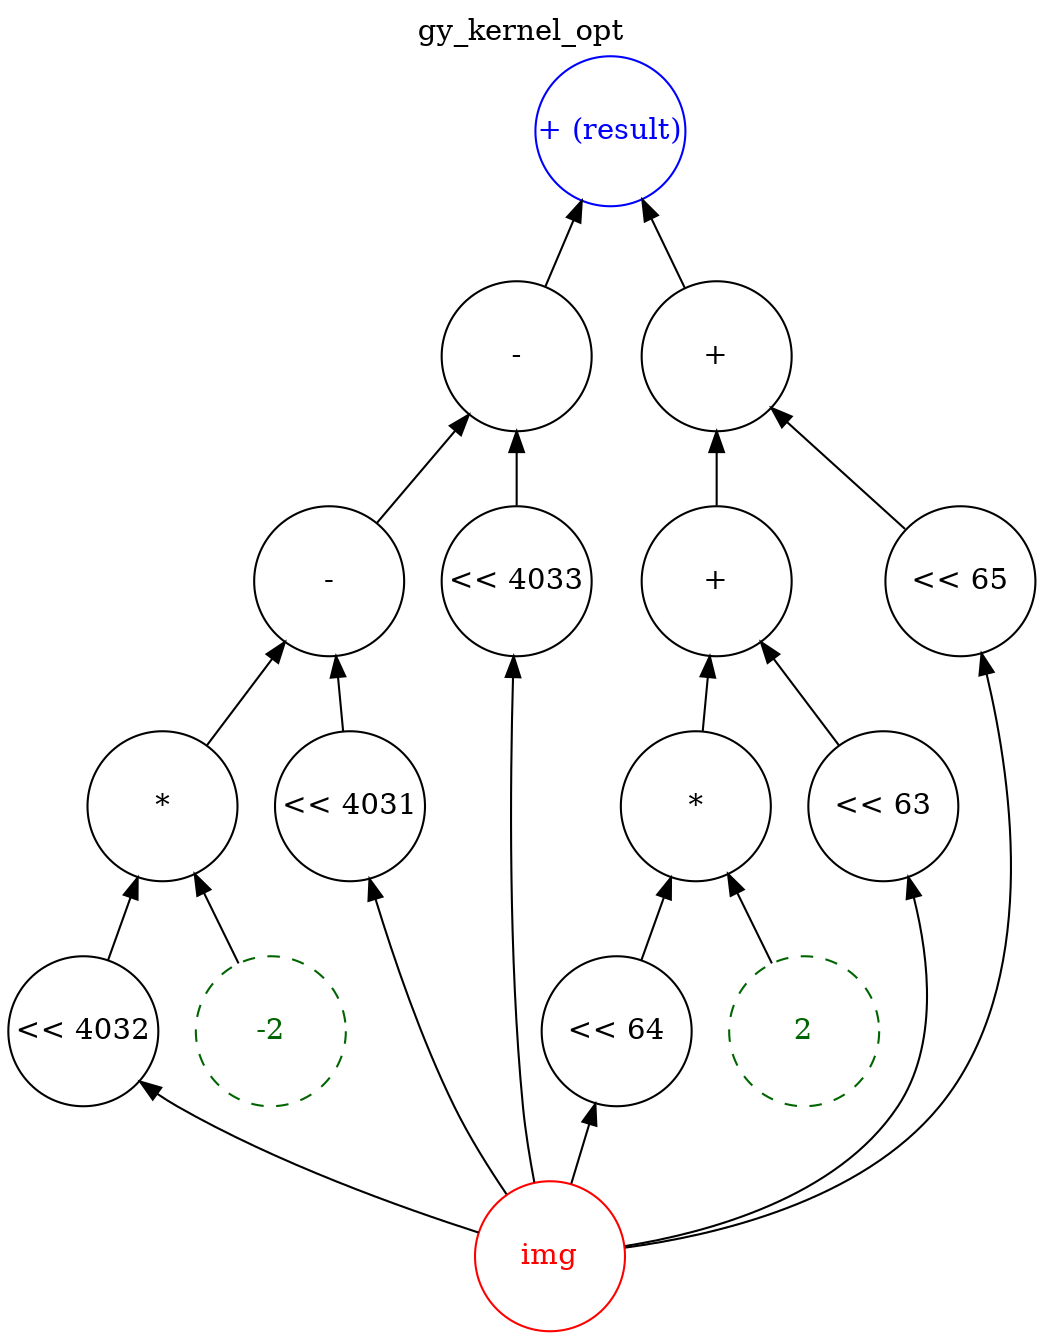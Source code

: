 digraph "gy_kernel_opt" {
graph [label="gy_kernel_opt" labelloc="t"]
node [shape=circle width=1 margin=0]
edge [dir=back]
45 [label="img" style=solid color=red fontcolor=red]
46 [label="<< 4032" style=solid color=black fontcolor=black]
46 -> 45
51 [label="-2" style=dashed color=darkgreen fontcolor=darkgreen]
52 [label="*" style=solid color=black fontcolor=black]
52 -> 46
52 -> 51
80 [label="<< 4031" style=solid color=black fontcolor=black]
80 -> 45
82 [label="-" style=solid color=black fontcolor=black]
82 -> 52
82 -> 80
78 [label="<< 4033" style=solid color=black fontcolor=black]
78 -> 45
83 [label="-" style=solid color=black fontcolor=black]
83 -> 82
83 -> 78
47 [label="<< 64" style=solid color=black fontcolor=black]
47 -> 45
68 [label="2" style=dashed color=darkgreen fontcolor=darkgreen]
69 [label="*" style=solid color=black fontcolor=black]
69 -> 47
69 -> 68
77 [label="<< 63" style=solid color=black fontcolor=black]
77 -> 45
72 [label="+" style=solid color=black fontcolor=black]
72 -> 69
72 -> 77
76 [label="<< 65" style=solid color=black fontcolor=black]
76 -> 45
84 [label="+" style=solid color=black fontcolor=black]
84 -> 72
84 -> 76
85 [label="+ (result)" style=solid color=blue fontcolor=blue]
85 -> 83
85 -> 84
}
